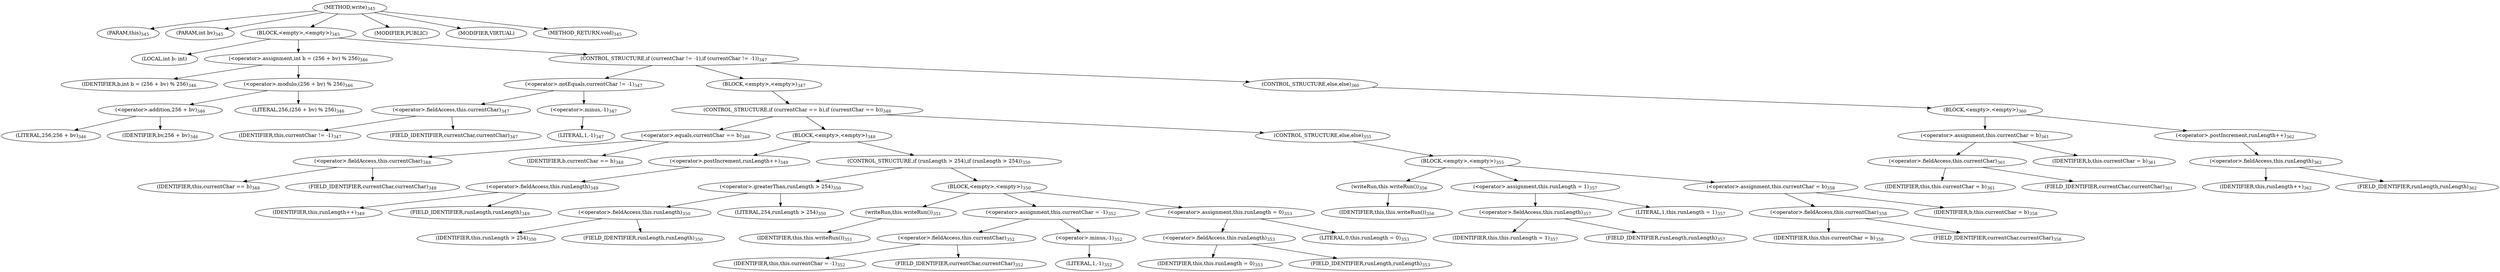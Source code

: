digraph "write" {  
"966" [label = <(METHOD,write)<SUB>345</SUB>> ]
"11" [label = <(PARAM,this)<SUB>345</SUB>> ]
"967" [label = <(PARAM,int bv)<SUB>345</SUB>> ]
"968" [label = <(BLOCK,&lt;empty&gt;,&lt;empty&gt;)<SUB>345</SUB>> ]
"969" [label = <(LOCAL,int b: int)> ]
"970" [label = <(&lt;operator&gt;.assignment,int b = (256 + bv) % 256)<SUB>346</SUB>> ]
"971" [label = <(IDENTIFIER,b,int b = (256 + bv) % 256)<SUB>346</SUB>> ]
"972" [label = <(&lt;operator&gt;.modulo,(256 + bv) % 256)<SUB>346</SUB>> ]
"973" [label = <(&lt;operator&gt;.addition,256 + bv)<SUB>346</SUB>> ]
"974" [label = <(LITERAL,256,256 + bv)<SUB>346</SUB>> ]
"975" [label = <(IDENTIFIER,bv,256 + bv)<SUB>346</SUB>> ]
"976" [label = <(LITERAL,256,(256 + bv) % 256)<SUB>346</SUB>> ]
"977" [label = <(CONTROL_STRUCTURE,if (currentChar != -1),if (currentChar != -1))<SUB>347</SUB>> ]
"978" [label = <(&lt;operator&gt;.notEquals,currentChar != -1)<SUB>347</SUB>> ]
"979" [label = <(&lt;operator&gt;.fieldAccess,this.currentChar)<SUB>347</SUB>> ]
"980" [label = <(IDENTIFIER,this,currentChar != -1)<SUB>347</SUB>> ]
"981" [label = <(FIELD_IDENTIFIER,currentChar,currentChar)<SUB>347</SUB>> ]
"982" [label = <(&lt;operator&gt;.minus,-1)<SUB>347</SUB>> ]
"983" [label = <(LITERAL,1,-1)<SUB>347</SUB>> ]
"984" [label = <(BLOCK,&lt;empty&gt;,&lt;empty&gt;)<SUB>347</SUB>> ]
"985" [label = <(CONTROL_STRUCTURE,if (currentChar == b),if (currentChar == b))<SUB>348</SUB>> ]
"986" [label = <(&lt;operator&gt;.equals,currentChar == b)<SUB>348</SUB>> ]
"987" [label = <(&lt;operator&gt;.fieldAccess,this.currentChar)<SUB>348</SUB>> ]
"988" [label = <(IDENTIFIER,this,currentChar == b)<SUB>348</SUB>> ]
"989" [label = <(FIELD_IDENTIFIER,currentChar,currentChar)<SUB>348</SUB>> ]
"990" [label = <(IDENTIFIER,b,currentChar == b)<SUB>348</SUB>> ]
"991" [label = <(BLOCK,&lt;empty&gt;,&lt;empty&gt;)<SUB>348</SUB>> ]
"992" [label = <(&lt;operator&gt;.postIncrement,runLength++)<SUB>349</SUB>> ]
"993" [label = <(&lt;operator&gt;.fieldAccess,this.runLength)<SUB>349</SUB>> ]
"994" [label = <(IDENTIFIER,this,runLength++)<SUB>349</SUB>> ]
"995" [label = <(FIELD_IDENTIFIER,runLength,runLength)<SUB>349</SUB>> ]
"996" [label = <(CONTROL_STRUCTURE,if (runLength &gt; 254),if (runLength &gt; 254))<SUB>350</SUB>> ]
"997" [label = <(&lt;operator&gt;.greaterThan,runLength &gt; 254)<SUB>350</SUB>> ]
"998" [label = <(&lt;operator&gt;.fieldAccess,this.runLength)<SUB>350</SUB>> ]
"999" [label = <(IDENTIFIER,this,runLength &gt; 254)<SUB>350</SUB>> ]
"1000" [label = <(FIELD_IDENTIFIER,runLength,runLength)<SUB>350</SUB>> ]
"1001" [label = <(LITERAL,254,runLength &gt; 254)<SUB>350</SUB>> ]
"1002" [label = <(BLOCK,&lt;empty&gt;,&lt;empty&gt;)<SUB>350</SUB>> ]
"1003" [label = <(writeRun,this.writeRun())<SUB>351</SUB>> ]
"10" [label = <(IDENTIFIER,this,this.writeRun())<SUB>351</SUB>> ]
"1004" [label = <(&lt;operator&gt;.assignment,this.currentChar = -1)<SUB>352</SUB>> ]
"1005" [label = <(&lt;operator&gt;.fieldAccess,this.currentChar)<SUB>352</SUB>> ]
"1006" [label = <(IDENTIFIER,this,this.currentChar = -1)<SUB>352</SUB>> ]
"1007" [label = <(FIELD_IDENTIFIER,currentChar,currentChar)<SUB>352</SUB>> ]
"1008" [label = <(&lt;operator&gt;.minus,-1)<SUB>352</SUB>> ]
"1009" [label = <(LITERAL,1,-1)<SUB>352</SUB>> ]
"1010" [label = <(&lt;operator&gt;.assignment,this.runLength = 0)<SUB>353</SUB>> ]
"1011" [label = <(&lt;operator&gt;.fieldAccess,this.runLength)<SUB>353</SUB>> ]
"1012" [label = <(IDENTIFIER,this,this.runLength = 0)<SUB>353</SUB>> ]
"1013" [label = <(FIELD_IDENTIFIER,runLength,runLength)<SUB>353</SUB>> ]
"1014" [label = <(LITERAL,0,this.runLength = 0)<SUB>353</SUB>> ]
"1015" [label = <(CONTROL_STRUCTURE,else,else)<SUB>355</SUB>> ]
"1016" [label = <(BLOCK,&lt;empty&gt;,&lt;empty&gt;)<SUB>355</SUB>> ]
"1017" [label = <(writeRun,this.writeRun())<SUB>356</SUB>> ]
"12" [label = <(IDENTIFIER,this,this.writeRun())<SUB>356</SUB>> ]
"1018" [label = <(&lt;operator&gt;.assignment,this.runLength = 1)<SUB>357</SUB>> ]
"1019" [label = <(&lt;operator&gt;.fieldAccess,this.runLength)<SUB>357</SUB>> ]
"1020" [label = <(IDENTIFIER,this,this.runLength = 1)<SUB>357</SUB>> ]
"1021" [label = <(FIELD_IDENTIFIER,runLength,runLength)<SUB>357</SUB>> ]
"1022" [label = <(LITERAL,1,this.runLength = 1)<SUB>357</SUB>> ]
"1023" [label = <(&lt;operator&gt;.assignment,this.currentChar = b)<SUB>358</SUB>> ]
"1024" [label = <(&lt;operator&gt;.fieldAccess,this.currentChar)<SUB>358</SUB>> ]
"1025" [label = <(IDENTIFIER,this,this.currentChar = b)<SUB>358</SUB>> ]
"1026" [label = <(FIELD_IDENTIFIER,currentChar,currentChar)<SUB>358</SUB>> ]
"1027" [label = <(IDENTIFIER,b,this.currentChar = b)<SUB>358</SUB>> ]
"1028" [label = <(CONTROL_STRUCTURE,else,else)<SUB>360</SUB>> ]
"1029" [label = <(BLOCK,&lt;empty&gt;,&lt;empty&gt;)<SUB>360</SUB>> ]
"1030" [label = <(&lt;operator&gt;.assignment,this.currentChar = b)<SUB>361</SUB>> ]
"1031" [label = <(&lt;operator&gt;.fieldAccess,this.currentChar)<SUB>361</SUB>> ]
"1032" [label = <(IDENTIFIER,this,this.currentChar = b)<SUB>361</SUB>> ]
"1033" [label = <(FIELD_IDENTIFIER,currentChar,currentChar)<SUB>361</SUB>> ]
"1034" [label = <(IDENTIFIER,b,this.currentChar = b)<SUB>361</SUB>> ]
"1035" [label = <(&lt;operator&gt;.postIncrement,runLength++)<SUB>362</SUB>> ]
"1036" [label = <(&lt;operator&gt;.fieldAccess,this.runLength)<SUB>362</SUB>> ]
"1037" [label = <(IDENTIFIER,this,runLength++)<SUB>362</SUB>> ]
"1038" [label = <(FIELD_IDENTIFIER,runLength,runLength)<SUB>362</SUB>> ]
"1039" [label = <(MODIFIER,PUBLIC)> ]
"1040" [label = <(MODIFIER,VIRTUAL)> ]
"1041" [label = <(METHOD_RETURN,void)<SUB>345</SUB>> ]
  "966" -> "11" 
  "966" -> "967" 
  "966" -> "968" 
  "966" -> "1039" 
  "966" -> "1040" 
  "966" -> "1041" 
  "968" -> "969" 
  "968" -> "970" 
  "968" -> "977" 
  "970" -> "971" 
  "970" -> "972" 
  "972" -> "973" 
  "972" -> "976" 
  "973" -> "974" 
  "973" -> "975" 
  "977" -> "978" 
  "977" -> "984" 
  "977" -> "1028" 
  "978" -> "979" 
  "978" -> "982" 
  "979" -> "980" 
  "979" -> "981" 
  "982" -> "983" 
  "984" -> "985" 
  "985" -> "986" 
  "985" -> "991" 
  "985" -> "1015" 
  "986" -> "987" 
  "986" -> "990" 
  "987" -> "988" 
  "987" -> "989" 
  "991" -> "992" 
  "991" -> "996" 
  "992" -> "993" 
  "993" -> "994" 
  "993" -> "995" 
  "996" -> "997" 
  "996" -> "1002" 
  "997" -> "998" 
  "997" -> "1001" 
  "998" -> "999" 
  "998" -> "1000" 
  "1002" -> "1003" 
  "1002" -> "1004" 
  "1002" -> "1010" 
  "1003" -> "10" 
  "1004" -> "1005" 
  "1004" -> "1008" 
  "1005" -> "1006" 
  "1005" -> "1007" 
  "1008" -> "1009" 
  "1010" -> "1011" 
  "1010" -> "1014" 
  "1011" -> "1012" 
  "1011" -> "1013" 
  "1015" -> "1016" 
  "1016" -> "1017" 
  "1016" -> "1018" 
  "1016" -> "1023" 
  "1017" -> "12" 
  "1018" -> "1019" 
  "1018" -> "1022" 
  "1019" -> "1020" 
  "1019" -> "1021" 
  "1023" -> "1024" 
  "1023" -> "1027" 
  "1024" -> "1025" 
  "1024" -> "1026" 
  "1028" -> "1029" 
  "1029" -> "1030" 
  "1029" -> "1035" 
  "1030" -> "1031" 
  "1030" -> "1034" 
  "1031" -> "1032" 
  "1031" -> "1033" 
  "1035" -> "1036" 
  "1036" -> "1037" 
  "1036" -> "1038" 
}
